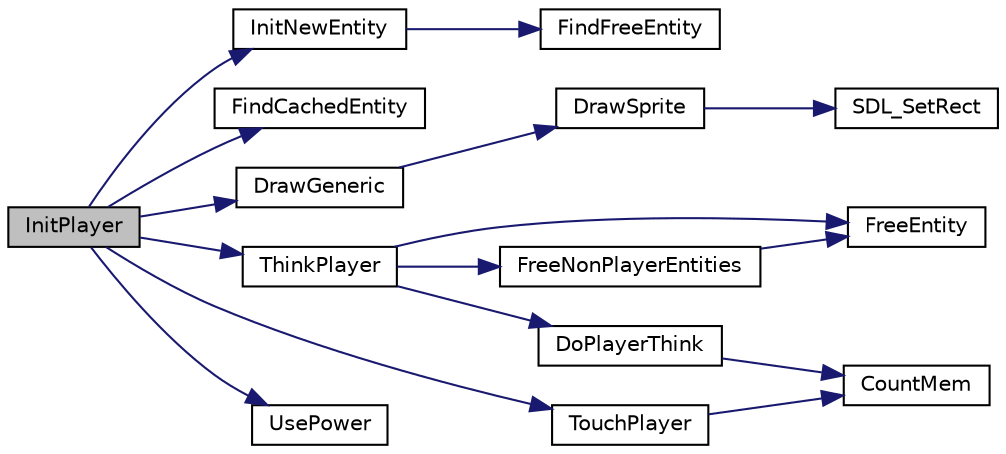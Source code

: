 digraph "InitPlayer"
{
  edge [fontname="Helvetica",fontsize="10",labelfontname="Helvetica",labelfontsize="10"];
  node [fontname="Helvetica",fontsize="10",shape=record];
  rankdir="LR";
  Node1 [label="InitPlayer",height=0.2,width=0.4,color="black", fillcolor="grey75", style="filled", fontcolor="black"];
  Node1 -> Node2 [color="midnightblue",fontsize="10",style="solid",fontname="Helvetica"];
  Node2 [label="InitNewEntity",height=0.2,width=0.4,color="black", fillcolor="white", style="filled",URL="$entity_8c.html#ad5cd21060189ddd8246414069ee01676"];
  Node2 -> Node3 [color="midnightblue",fontsize="10",style="solid",fontname="Helvetica"];
  Node3 [label="FindFreeEntity",height=0.2,width=0.4,color="black", fillcolor="white", style="filled",URL="$entity_8c.html#ace2c9f2a6fee203dab937c5e716ad7dd"];
  Node1 -> Node4 [color="midnightblue",fontsize="10",style="solid",fontname="Helvetica"];
  Node4 [label="FindCachedEntity",height=0.2,width=0.4,color="black", fillcolor="white", style="filled",URL="$entity_8c.html#a018dc9e984dbb58b293f263775b528c6"];
  Node1 -> Node5 [color="midnightblue",fontsize="10",style="solid",fontname="Helvetica"];
  Node5 [label="DrawGeneric",height=0.2,width=0.4,color="black", fillcolor="white", style="filled",URL="$entity_8c.html#a8572f94d16405fa3b42dd584893852bd"];
  Node5 -> Node6 [color="midnightblue",fontsize="10",style="solid",fontname="Helvetica"];
  Node6 [label="DrawSprite",height=0.2,width=0.4,color="black", fillcolor="white", style="filled",URL="$graphics_8c.html#a17fde33b1d856d825920d633285aec6e"];
  Node6 -> Node7 [color="midnightblue",fontsize="10",style="solid",fontname="Helvetica"];
  Node7 [label="SDL_SetRect",height=0.2,width=0.4,color="black", fillcolor="white", style="filled",URL="$graphics_8c.html#af04a9f3481d89afc13d2e2e0a621fad6"];
  Node1 -> Node8 [color="midnightblue",fontsize="10",style="solid",fontname="Helvetica"];
  Node8 [label="ThinkPlayer",height=0.2,width=0.4,color="black", fillcolor="white", style="filled",URL="$entity_8c.html#ae11597dd27ad4ab341e8c1ebf07c15f8"];
  Node8 -> Node9 [color="midnightblue",fontsize="10",style="solid",fontname="Helvetica"];
  Node9 [label="DoPlayerThink",height=0.2,width=0.4,color="black", fillcolor="white", style="filled",URL="$quick__controller_8c.html#afa7747dae7b1cb4e00338fa86a4f88ce"];
  Node9 -> Node10 [color="midnightblue",fontsize="10",style="solid",fontname="Helvetica"];
  Node10 [label="CountMem",height=0.2,width=0.4,color="black", fillcolor="white", style="filled",URL="$globals_8h.html#ab5272b6a1f2bf961c7534ec91a243715"];
  Node8 -> Node11 [color="midnightblue",fontsize="10",style="solid",fontname="Helvetica"];
  Node11 [label="FreeEntity",height=0.2,width=0.4,color="black", fillcolor="white", style="filled",URL="$entity_8c.html#ae27dad323fa0f26748bd2485f5d019e3"];
  Node8 -> Node12 [color="midnightblue",fontsize="10",style="solid",fontname="Helvetica"];
  Node12 [label="FreeNonPlayerEntities",height=0.2,width=0.4,color="black", fillcolor="white", style="filled",URL="$entity_8c.html#aec8aad072a0215184b68b9815194950c"];
  Node12 -> Node11 [color="midnightblue",fontsize="10",style="solid",fontname="Helvetica"];
  Node1 -> Node13 [color="midnightblue",fontsize="10",style="solid",fontname="Helvetica"];
  Node13 [label="TouchPlayer",height=0.2,width=0.4,color="black", fillcolor="white", style="filled",URL="$entity_8c.html#a0090f3a150bf7833709c04eba953c6e2"];
  Node13 -> Node10 [color="midnightblue",fontsize="10",style="solid",fontname="Helvetica"];
  Node1 -> Node14 [color="midnightblue",fontsize="10",style="solid",fontname="Helvetica"];
  Node14 [label="UsePower",height=0.2,width=0.4,color="black", fillcolor="white", style="filled",URL="$parsepowerup_8c.html#a283d180401ea1bf0ee68755d094b275a"];
}
